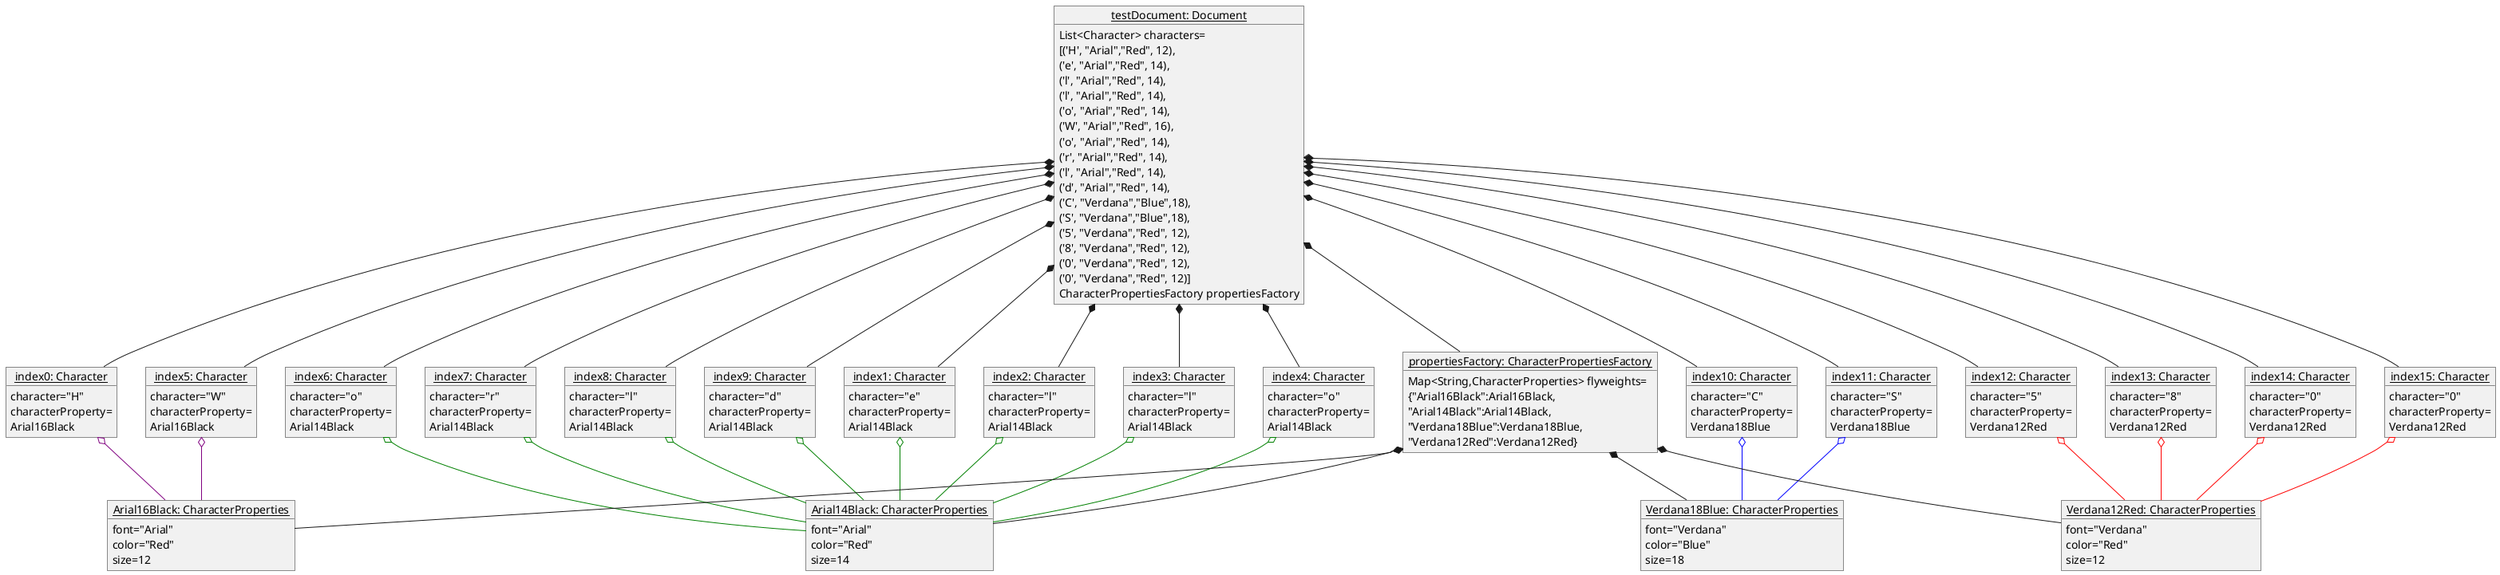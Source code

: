 
@startuml
together {

    object "<u>index0: Character</u>" as Character0{
        character="H"
        characterProperty=
        Arial16Black
    }
    object "<u>index1: Character</u>" as Character1{
        character="e"
        characterProperty=
        Arial14Black
    }
    object "<u>index2: Character</u>" as Character2{
        character="l"
        characterProperty=
        Arial14Black
    }
    object "<u>index3: Character</u>" as Character3{
        character="l"
        characterProperty=
        Arial14Black
    }
    object "<u>index4: Character</u>" as Character4{
        character="o"
        characterProperty=
        Arial14Black
    }
    object "<u>index5: Character</u>" as Character5{
        character="W"
        characterProperty=
        Arial16Black
    }
    object "<u>index6: Character</u>" as Character6{
        character="o"
        characterProperty=
        Arial14Black
    }
    object "<u>index7: Character</u>" as Character7{
        character="r"
        characterProperty=
        Arial14Black
    }
    object "<u>index8: Character</u>" as Character8{
        character="l"
        characterProperty=
        Arial14Black
    }
    object "<u>index9: Character</u>" as Character9{
        character="d"
        characterProperty=
        Arial14Black
    }
    object "<u>index10: Character</u>" as Character10{
        character="C"
        characterProperty=
        Verdana18Blue
    }
    object "<u>index11: Character</u>" as Character11{
        character="S"
        characterProperty=
        Verdana18Blue
    }
    object "<u>index12: Character</u>" as Character12{
        character="5"
        characterProperty=
        Verdana12Red
    }
    object "<u>index13: Character</u>" as Character13{
        character="8"
        characterProperty=
        Verdana12Red
    }
    object "<u>index14: Character</u>" as Character14{
        character="0"
        characterProperty=
        Verdana12Red
    }
    object "<u>index15: Character</u>" as Character15{
        character="0"
        characterProperty=
        Verdana12Red
    }

    object "<u>testDocument: Document</u>" as Document{
        List<Character> characters=
        [('H', "Arial","Red", 12),
        ('e', "Arial","Red", 14),
        ('l', "Arial","Red", 14),
        ('l', "Arial","Red", 14),
        ('o', "Arial","Red", 14),
        ('W', "Arial","Red", 16),
        ('o', "Arial","Red", 14),
        ('r', "Arial","Red", 14),
        ('l', "Arial","Red", 14),
        ('d', "Arial","Red", 14),
        ('C', "Verdana","Blue",18),
        ('S', "Verdana","Blue",18),
        ('5', "Verdana","Red", 12),
        ('8', "Verdana","Red", 12),
        ('0', "Verdana","Red", 12),
        ('0', "Verdana","Red", 12)]

        CharacterPropertiesFactory propertiesFactory
    }

    object "<u>propertiesFactory: CharacterPropertiesFactory</u>" as flyweightFactory{
        Map<String,CharacterProperties> flyweights=
        {"Arial16Black":Arial16Black,
         "Arial14Black":Arial14Black,
         "Verdana18Blue":Verdana18Blue,
         "Verdana12Red":Verdana12Red}
    }

    object "<u>Arial16Black: CharacterProperties</u>" as Arial16Black{
        font="Arial"
        color="Red"
        size=12
    }

    object "<u>Arial14Black: CharacterProperties</u>" as Arial14Black{
        font="Arial"
        color="Red"
        size=14
    }

    object "<u>Verdana18Blue: CharacterProperties</u>" as Verdana18Blue{
        font="Verdana"
        color="Blue"
        size=18
    }

    object "<u>Verdana12Red: CharacterProperties</u>" as Verdana12Red{
        font="Verdana"
        color="Red"
        size=12
    }

    Character0 o--[#purple] Arial16Black
    Character1 o--[#green] Arial14Black
    Character2 o--[#green] Arial14Black
    Character3 o--[#green] Arial14Black
    Character4 o--[#green] Arial14Black
    Character5 o--[#purple] Arial16Black
    Character6 o--[#green] Arial14Black
    Character7 o--[#green] Arial14Black
    Character8 o--[#green] Arial14Black
    Character9 o--[#green] Arial14Black
    Character10 o--[#blue] Verdana18Blue
    Character11 o--[#blue] Verdana18Blue
    Character12 o--[#red] Verdana12Red
    Character13 o--[#red] Verdana12Red
    Character14 o--[#red] Verdana12Red
    Character15 o--[#red] Verdana12Red

    Document *--flyweightFactory

    flyweightFactory *--Arial16Black
    flyweightFactory *--Arial14Black
    flyweightFactory *--Verdana18Blue
    flyweightFactory *--Verdana12Red

    Document *-- Character0
    Document *-- Character1
    Document *-- Character2
    Document *-- Character3
    Document *-- Character4
    Document *-- Character5
    Document *-- Character6
    Document *-- Character7
    Document *-- Character8
    Document *-- Character9
    Document *-- Character10
    Document *-- Character11
    Document *-- Character12
    Document *-- Character13
    Document *-- Character14
    Document *-- Character15

}
@enduml
